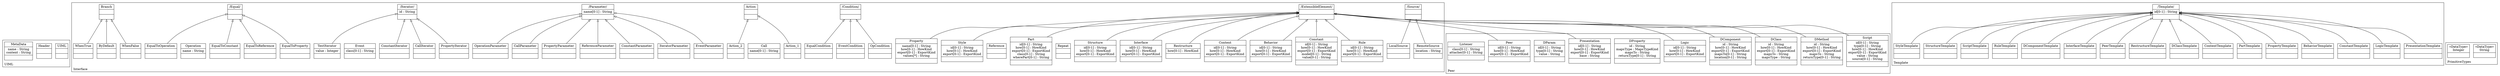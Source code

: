 digraph "KM3 Model in DOT" {
graph[rankdir=BT,labeljust=l,labelloc=t,nodeSep=0.75,compound=true];
 subgraph "cluster_UIML"{
labelloc=t
color=black
label=UIML
 node[shape=record];
UIML[label="{UIML| | }"]
;
 node[shape=record];
Header[label="{Header| | }"]
;
 node[shape=record];
MetaData[label="{MetaData|name : String\ncontent : String| }"]
;

} subgraph "cluster_Interface"{
labelloc=t
color=black
label=Interface
 node[shape=record];
ExtensibleElement[label="{/ExtensibleElement/| | }"]
;
 node[shape=record];
Source[label="{/Source/| | }"]
;
 node[shape=record];
LocalSource[label="{LocalSource| | }"]
 LocalSource->Source[arrowhead=onormal,group=Source,minlen=2,constraint=true,]
;
 node[shape=record];
RemoteSource[label="{RemoteSource|location : String| }"]
 RemoteSource->Source[arrowhead=onormal,group=Source,minlen=2,constraint=true,]
;
 node[shape=record];
Interface[label="{Interface|id[0-1] : String\nhow[0-1] : HowKind\nexport[0-1] : ExportKind| }"]
 Interface->ExtensibleElement[arrowhead=onormal,group=ExtensibleElement,minlen=2,constraint=true,]
;
 node[shape=record];
Structure[label="{Structure|id[0-1] : String\nhow[0-1] : HowKind\nexport[0-1] : ExportKind| }"]
 Structure->ExtensibleElement[arrowhead=onormal,group=ExtensibleElement,minlen=2,constraint=true,]
;
 node[shape=record];
Part[label="{Part|id[0-1] : String\nhow[0-1] : HowKind\nexport[0-1] : ExportKind\nclass[0-1] : String\nwherePart[0-1] : String| }"]
 Part->ExtensibleElement[arrowhead=onormal,group=ExtensibleElement,minlen=2,constraint=true,]
;
 node[shape=record];
Style[label="{Style|id[0-1] : String\nhow[0-1] : HowKind\nexport[0-1] : ExportKind| }"]
 Style->ExtensibleElement[arrowhead=onormal,group=ExtensibleElement,minlen=2,constraint=true,]
;
 node[shape=record];
Property[label="{Property|name[0-1] : String\nhow[0-1] : HowKind\nexport[0-1] : ExportKind\nvalues[*] : String| }"]
 Property->ExtensibleElement[arrowhead=onormal,group=ExtensibleElement,minlen=2,constraint=true,]
;
 node[shape=record];
Content[label="{Content|id[0-1] : String\nhow[0-1] : HowKind\nexport[0-1] : ExportKind| }"]
 Content->ExtensibleElement[arrowhead=onormal,group=ExtensibleElement,minlen=2,constraint=true,]
;
 node[shape=record];
Behavior[label="{Behavior|id[0-1] : String\nhow[0-1] : HowKind\nexport[0-1] : ExportKind| }"]
 Behavior->ExtensibleElement[arrowhead=onormal,group=ExtensibleElement,minlen=2,constraint=true,]
;
 node[shape=record];
Repeat[label="{Repeat| | }"]
;
 node[shape=record];
Constant[label="{Constant|id[0-1] : String\nhow[0-1] : HowKind\nexport[0-1] : ExportKind\nmodel[0-1] : String\nvalue[0-1] : String| }"]
 Constant->ExtensibleElement[arrowhead=onormal,group=ExtensibleElement,minlen=2,constraint=true,]
;
 node[shape=record];
Reference[label="{Reference| | }"]
;
 node[shape=record];
Rule[label="{Rule|id[0-1] : String\nhow[0-1] : HowKind\nexport[0-1] : ExportKind| }"]
 Rule->ExtensibleElement[arrowhead=onormal,group=ExtensibleElement,minlen=2,constraint=true,]
;
 node[shape=record];
Condition[label="{/Condition/| | }"]
;
 node[shape=record];
EventCondition[label="{EventCondition| | }"]
 EventCondition->Condition[arrowhead=onormal,group=Condition,minlen=2,constraint=true,]
;
 node[shape=record];
EqualCondition[label="{EqualCondition| | }"]
 EqualCondition->Condition[arrowhead=onormal,group=Condition,minlen=2,constraint=true,]
;
 node[shape=record];
OpCondition[label="{OpCondition| | }"]
 OpCondition->Condition[arrowhead=onormal,group=Condition,minlen=2,constraint=true,]
;
 node[shape=record];
Action[label="{Action| | }"]
;
 node[shape=record];
Action_1[label="{Action_1| | }"]
 Action_1->Action[arrowhead=onormal,group=Action,minlen=2,constraint=true,]
;
 node[shape=record];
Action_2[label="{Action_2| | }"]
 Action_2->Action[arrowhead=onormal,group=Action,minlen=2,constraint=true,]
;
 node[shape=record];
Call[label="{Call|name[0-1] : String| }"]
;
 node[shape=record];
Parameter[label="{/Parameter/|name[0-1] : String| }"]
;
 node[shape=record];
PropertyParameter[label="{PropertyParameter| | }"]
 PropertyParameter->Parameter[arrowhead=onormal,group=Parameter,minlen=2,constraint=true,]
;
 node[shape=record];
ReferenceParameter[label="{ReferenceParameter| | }"]
 ReferenceParameter->Parameter[arrowhead=onormal,group=Parameter,minlen=2,constraint=true,]
;
 node[shape=record];
CallParameter[label="{CallParameter| | }"]
 CallParameter->Parameter[arrowhead=onormal,group=Parameter,minlen=2,constraint=true,]
;
 node[shape=record];
OperationParameter[label="{OperationParameter| | }"]
 OperationParameter->Parameter[arrowhead=onormal,group=Parameter,minlen=2,constraint=true,]
;
 node[shape=record];
EventParameter[label="{EventParameter| | }"]
 EventParameter->Parameter[arrowhead=onormal,group=Parameter,minlen=2,constraint=true,]
;
 node[shape=record];
ConstantParameter[label="{ConstantParameter| | }"]
 ConstantParameter->Parameter[arrowhead=onormal,group=Parameter,minlen=2,constraint=true,]
;
 node[shape=record];
IteratorParameter[label="{IteratorParameter| | }"]
 IteratorParameter->Parameter[arrowhead=onormal,group=Parameter,minlen=2,constraint=true,]
;
 node[shape=record];
Iterator[label="{/Iterator/|id : String| }"]
;
 node[shape=record];
ConstantIterator[label="{ConstantIterator| | }"]
 ConstantIterator->Iterator[arrowhead=onormal,group=Iterator,minlen=2,constraint=true,]
;
 node[shape=record];
PropertyIterator[label="{PropertyIterator| | }"]
 PropertyIterator->Iterator[arrowhead=onormal,group=Iterator,minlen=2,constraint=true,]
;
 node[shape=record];
CallIterator[label="{CallIterator| | }"]
 CallIterator->Iterator[arrowhead=onormal,group=Iterator,minlen=2,constraint=true,]
;
 node[shape=record];
TextIterator[label="{TextIterator|value : Integer| }"]
 TextIterator->Iterator[arrowhead=onormal,group=Iterator,minlen=2,constraint=true,]
;
 node[shape=record];
Event[label="{Event|class[0-1] : String| }"]
;
 node[shape=record];
Equal[label="{/Equal/| | }"]
;
 node[shape=record];
EqualToConstant[label="{EqualToConstant| | }"]
 EqualToConstant->Equal[arrowhead=onormal,group=Equal,minlen=2,constraint=true,]
;
 node[shape=record];
EqualToProperty[label="{EqualToProperty| | }"]
 EqualToProperty->Equal[arrowhead=onormal,group=Equal,minlen=2,constraint=true,]
;
 node[shape=record];
EqualToReference[label="{EqualToReference| | }"]
 EqualToReference->Equal[arrowhead=onormal,group=Equal,minlen=2,constraint=true,]
;
 node[shape=record];
EqualToOperation[label="{EqualToOperation| | }"]
 EqualToOperation->Equal[arrowhead=onormal,group=Equal,minlen=2,constraint=true,]
;
 node[shape=record];
Operation[label="{Operation|name : String| }"]
;
 node[shape=record];
Restructure[label="{Restructure|how[0-1] : HowKind| }"]
 Restructure->ExtensibleElement[arrowhead=onormal,group=ExtensibleElement,minlen=2,constraint=true,]
;
 node[shape=record];
Branch[label="{Branch| | }"]
;
 node[shape=record];
WhenTrue[label="{WhenTrue| | }"]
 WhenTrue->Branch[arrowhead=onormal,group=Branch,minlen=2,constraint=true,]
;
 node[shape=record];
WhenFalse[label="{WhenFalse| | }"]
 WhenFalse->Branch[arrowhead=onormal,group=Branch,minlen=2,constraint=true,]
;
 node[shape=record];
ByDefault[label="{ByDefault| | }"]
 ByDefault->Branch[arrowhead=onormal,group=Branch,minlen=2,constraint=true,]
;

} subgraph "cluster_Peer"{
labelloc=t
color=black
label=Peer
 node[shape=record];
Peer[label="{Peer|id[0-1] : String\nhow[0-1] : HowKind\nexport[0-1] : ExportKind| }"]
 Peer->ExtensibleElement[arrowhead=onormal,group=ExtensibleElement,minlen=2,constraint=true,]
;
 node[shape=record];
Presentation[label="{Presentation|id[0-1] : String\nhow[0-1] : HowKind\nexport[0-1] : ExportKind\nbase : String| }"]
 Presentation->ExtensibleElement[arrowhead=onormal,group=ExtensibleElement,minlen=2,constraint=true,]
;
 node[shape=record];
Logic[label="{Logic|id[0-1] : String\nhow[0-1] : HowKind\nexport[0-1] : ExportKind| }"]
 Logic->ExtensibleElement[arrowhead=onormal,group=ExtensibleElement,minlen=2,constraint=true,]
;
 node[shape=record];
DComponent[label="{DComponent|id : String\nhow[0-1] : HowKind\nexport[0-1] : ExportKind\nmapsTo[0-1] : String\nlocation[0-1] : String| }"]
 DComponent->ExtensibleElement[arrowhead=onormal,group=ExtensibleElement,minlen=2,constraint=true,]
;
 node[shape=record];
DClass[label="{DClass|id : String\nhow[0-1] : HowKind\nexport[0-1] : ExportKind\nmapsTo : String\nmapsType : String| }"]
 DClass->ExtensibleElement[arrowhead=onormal,group=ExtensibleElement,minlen=2,constraint=true,]
;
 node[shape=record];
DProperty[label="{DProperty|id : String\nmapsType : MapsTypeKind\nmapsTo : String\nreturnType[0-1] : String| }"]
;
 node[shape=record];
DMethod[label="{DMethod|id : String\nhow[0-1] : HowKind\nexport[0-1] : ExportKind\nmapsTo : String\nreturnType[0-1] : String| }"]
 DMethod->ExtensibleElement[arrowhead=onormal,group=ExtensibleElement,minlen=2,constraint=true,]
;
 node[shape=record];
DParam[label="{DParam|id[0-1] : String\ntype[0-1] : String\nvalue : String| }"]
;
 node[shape=record];
Script[label="{Script|id[0-1] : String\ntype[0-1] : String\nhow[0-1] : HowKind\nexport[0-1] : ExportKind\nvalue : String\nsource[0-1] : String| }"]
 Script->ExtensibleElement[arrowhead=onormal,group=ExtensibleElement,minlen=2,constraint=true,]
;
 node[shape=record];
Listener[label="{Listener|class[0-1] : String\nattacher[0-1] : String| }"]
;

} subgraph "cluster_Template"{
labelloc=t
color=black
label=Template
 node[shape=record];
Template[label="{/Template/|id[0-1] : String| }"]
;
 node[shape=record];
BehaviorTemplate[label="{BehaviorTemplate| | }"]
 BehaviorTemplate->Template[arrowhead=onormal,group=Template,minlen=2,constraint=true,]
;
 node[shape=record];
DClassTemplate[label="{DClassTemplate| | }"]
 DClassTemplate->Template[arrowhead=onormal,group=Template,minlen=2,constraint=true,]
;
 node[shape=record];
DComponentTemplate[label="{DComponentTemplate| | }"]
 DComponentTemplate->Template[arrowhead=onormal,group=Template,minlen=2,constraint=true,]
;
 node[shape=record];
ConstantTemplate[label="{ConstantTemplate| | }"]
 ConstantTemplate->Template[arrowhead=onormal,group=Template,minlen=2,constraint=true,]
;
 node[shape=record];
ContentTemplate[label="{ContentTemplate| | }"]
 ContentTemplate->Template[arrowhead=onormal,group=Template,minlen=2,constraint=true,]
;
 node[shape=record];
InterfaceTemplate[label="{InterfaceTemplate| | }"]
 InterfaceTemplate->Template[arrowhead=onormal,group=Template,minlen=2,constraint=true,]
;
 node[shape=record];
LogicTemplate[label="{LogicTemplate| | }"]
 LogicTemplate->Template[arrowhead=onormal,group=Template,minlen=2,constraint=true,]
;
 node[shape=record];
PartTemplate[label="{PartTemplate| | }"]
 PartTemplate->Template[arrowhead=onormal,group=Template,minlen=2,constraint=true,]
;
 node[shape=record];
PeerTemplate[label="{PeerTemplate| | }"]
 PeerTemplate->Template[arrowhead=onormal,group=Template,minlen=2,constraint=true,]
;
 node[shape=record];
PresentationTemplate[label="{PresentationTemplate| | }"]
 PresentationTemplate->Template[arrowhead=onormal,group=Template,minlen=2,constraint=true,]
;
 node[shape=record];
PropertyTemplate[label="{PropertyTemplate| | }"]
 PropertyTemplate->Template[arrowhead=onormal,group=Template,minlen=2,constraint=true,]
;
 node[shape=record];
RestructureTemplate[label="{RestructureTemplate| | }"]
 RestructureTemplate->Template[arrowhead=onormal,group=Template,minlen=2,constraint=true,]
;
 node[shape=record];
RuleTemplate[label="{RuleTemplate| | }"]
 RuleTemplate->Template[arrowhead=onormal,group=Template,minlen=2,constraint=true,]
;
 node[shape=record];
ScriptTemplate[label="{ScriptTemplate| | }"]
 ScriptTemplate->Template[arrowhead=onormal,group=Template,minlen=2,constraint=true,]
;
 node[shape=record];
StructureTemplate[label="{StructureTemplate| | }"]
 StructureTemplate->Template[arrowhead=onormal,group=Template,minlen=2,constraint=true,]
;
 node[shape=record];
StyleTemplate[label="{StyleTemplate| | }"]
 StyleTemplate->Template[arrowhead=onormal,group=Template,minlen=2,constraint=true,]
;

} subgraph "cluster_PrimitiveTypes"{
labelloc=t
color=black
label=PrimitiveTypes
 node[shape=record];
String[label="{&#171;DataType&#187;\nString|}"]
;
 node[shape=record];
Integer[label="{&#171;DataType&#187;\nInteger|}"]
;

}
}